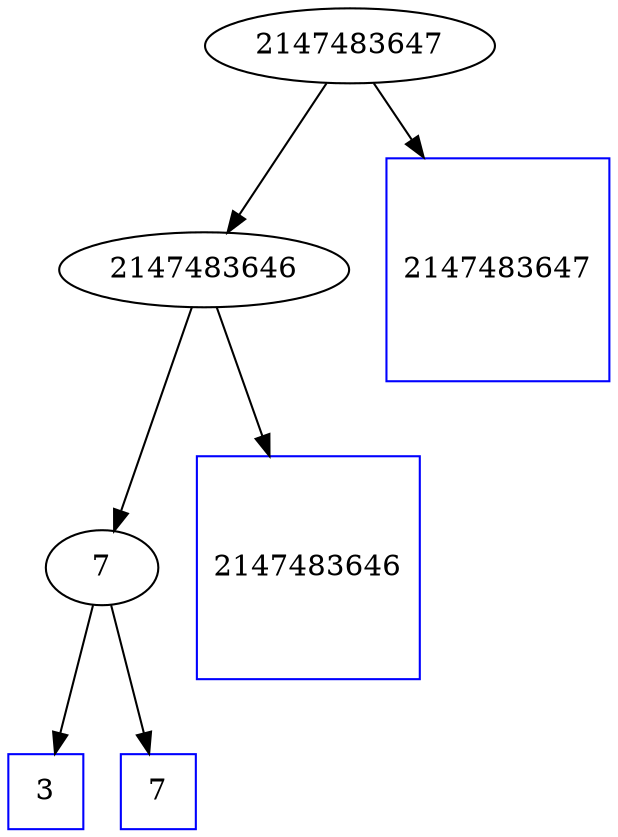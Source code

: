 digraph graphname {
2147483647 -> 2147483646;
2147483646 -> 7;
7 -> "Leaf 3";
"Leaf 3"	[label=3, shape=box, regular=1, color="blue"];
7 -> "Leaf 7";
"Leaf 7"	[label=7, shape=box, regular=1, color="blue"];
2147483646 -> "Leaf 2147483646";
"Leaf 2147483646"	[label=2147483646, shape=box, regular=1, color="blue"];
2147483647 -> "Leaf 2147483647";
"Leaf 2147483647"	[label=2147483647, shape=box, regular=1, color="blue"];
}